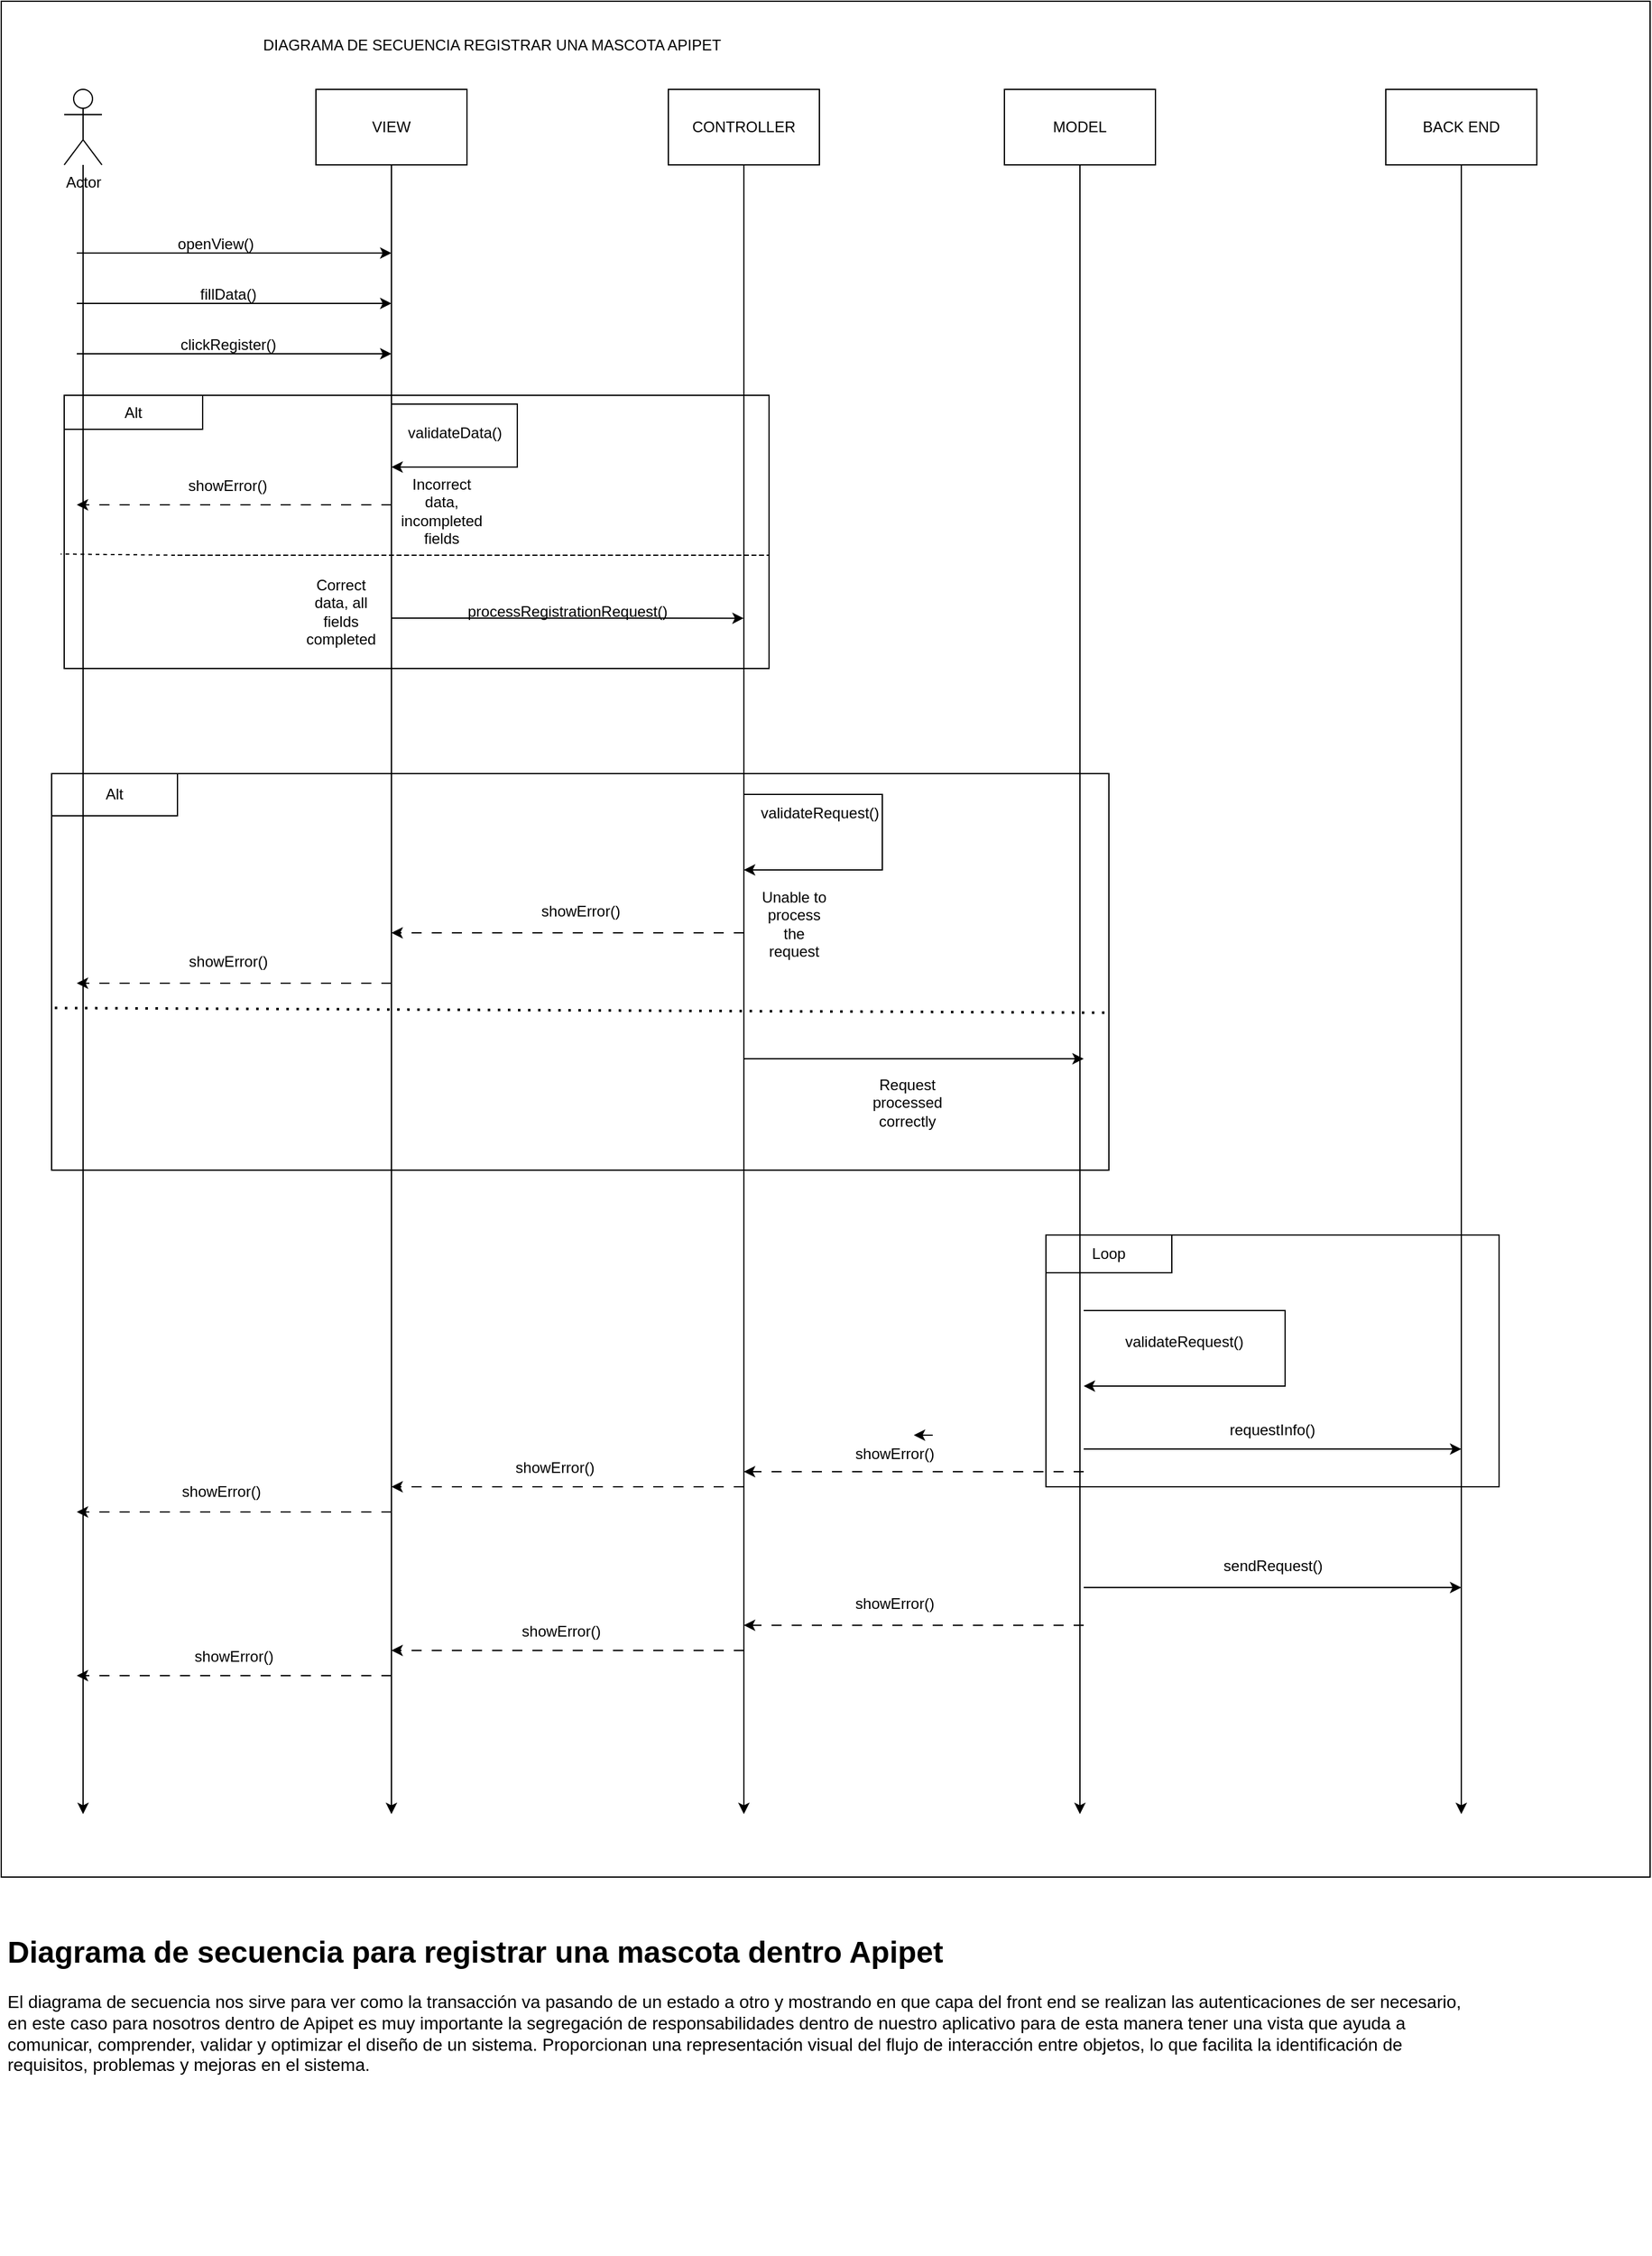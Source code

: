 <mxfile version="21.3.6" type="google">
  <diagram name="Página-1" id="qQ3ZvwbTV_0NkH-8B1U4">
    <mxGraphModel grid="1" page="1" gridSize="10" guides="1" tooltips="1" connect="1" arrows="1" fold="1" pageScale="1" pageWidth="827" pageHeight="1169" math="0" shadow="0">
      <root>
        <mxCell id="0" />
        <mxCell id="1" parent="0" />
        <mxCell id="XSUSN3gJN_IJjp6Y-SoS-2" style="edgeStyle=orthogonalEdgeStyle;rounded=0;orthogonalLoop=1;jettySize=auto;html=1;" edge="1" parent="1" source="XSUSN3gJN_IJjp6Y-SoS-1">
          <mxGeometry relative="1" as="geometry">
            <mxPoint x="95" y="1440" as="targetPoint" />
            <Array as="points">
              <mxPoint x="95" y="585" />
              <mxPoint x="95" y="585" />
            </Array>
          </mxGeometry>
        </mxCell>
        <mxCell id="XSUSN3gJN_IJjp6Y-SoS-1" value="Actor" style="shape=umlActor;verticalLabelPosition=bottom;verticalAlign=top;html=1;outlineConnect=0;" vertex="1" parent="1">
          <mxGeometry x="80" y="70" width="30" height="60" as="geometry" />
        </mxCell>
        <mxCell id="XSUSN3gJN_IJjp6Y-SoS-4" style="edgeStyle=orthogonalEdgeStyle;rounded=0;orthogonalLoop=1;jettySize=auto;html=1;" edge="1" parent="1" source="XSUSN3gJN_IJjp6Y-SoS-3">
          <mxGeometry relative="1" as="geometry">
            <mxPoint x="340" y="1440" as="targetPoint" />
          </mxGeometry>
        </mxCell>
        <mxCell id="XSUSN3gJN_IJjp6Y-SoS-3" value="VIEW" style="rounded=0;whiteSpace=wrap;html=1;" vertex="1" parent="1">
          <mxGeometry x="280" y="70" width="120" height="60" as="geometry" />
        </mxCell>
        <mxCell id="XSUSN3gJN_IJjp6Y-SoS-6" style="edgeStyle=orthogonalEdgeStyle;rounded=0;orthogonalLoop=1;jettySize=auto;html=1;" edge="1" parent="1" source="XSUSN3gJN_IJjp6Y-SoS-5">
          <mxGeometry relative="1" as="geometry">
            <mxPoint x="620" y="1440" as="targetPoint" />
          </mxGeometry>
        </mxCell>
        <mxCell id="XSUSN3gJN_IJjp6Y-SoS-5" value="CONTROLLER" style="rounded=0;whiteSpace=wrap;html=1;" vertex="1" parent="1">
          <mxGeometry x="560" y="70" width="120" height="60" as="geometry" />
        </mxCell>
        <mxCell id="XSUSN3gJN_IJjp6Y-SoS-9" style="edgeStyle=orthogonalEdgeStyle;rounded=0;orthogonalLoop=1;jettySize=auto;html=1;" edge="1" parent="1" source="XSUSN3gJN_IJjp6Y-SoS-7">
          <mxGeometry relative="1" as="geometry">
            <mxPoint x="887" y="1440" as="targetPoint" />
          </mxGeometry>
        </mxCell>
        <mxCell id="XSUSN3gJN_IJjp6Y-SoS-7" value="MODEL" style="rounded=0;whiteSpace=wrap;html=1;" vertex="1" parent="1">
          <mxGeometry x="827" y="70" width="120" height="60" as="geometry" />
        </mxCell>
        <mxCell id="XSUSN3gJN_IJjp6Y-SoS-10" style="edgeStyle=orthogonalEdgeStyle;rounded=0;orthogonalLoop=1;jettySize=auto;html=1;" edge="1" parent="1" source="XSUSN3gJN_IJjp6Y-SoS-8">
          <mxGeometry relative="1" as="geometry">
            <mxPoint x="1190" y="1440" as="targetPoint" />
          </mxGeometry>
        </mxCell>
        <mxCell id="XSUSN3gJN_IJjp6Y-SoS-8" value="BACK END" style="rounded=0;whiteSpace=wrap;html=1;" vertex="1" parent="1">
          <mxGeometry x="1130" y="70" width="120" height="60" as="geometry" />
        </mxCell>
        <mxCell id="XSUSN3gJN_IJjp6Y-SoS-13" value="" style="endArrow=classic;html=1;rounded=0;" edge="1" parent="1">
          <mxGeometry width="50" height="50" relative="1" as="geometry">
            <mxPoint x="90" y="200" as="sourcePoint" />
            <mxPoint x="340" y="200" as="targetPoint" />
          </mxGeometry>
        </mxCell>
        <mxCell id="XSUSN3gJN_IJjp6Y-SoS-14" value="openView()" style="text;html=1;align=center;verticalAlign=middle;resizable=0;points=[];autosize=1;strokeColor=none;fillColor=none;" vertex="1" parent="1">
          <mxGeometry x="160" y="178" width="80" height="30" as="geometry" />
        </mxCell>
        <mxCell id="XSUSN3gJN_IJjp6Y-SoS-15" value="" style="endArrow=classic;html=1;rounded=0;" edge="1" parent="1">
          <mxGeometry width="50" height="50" relative="1" as="geometry">
            <mxPoint x="90" y="240" as="sourcePoint" />
            <mxPoint x="340" y="240" as="targetPoint" />
          </mxGeometry>
        </mxCell>
        <mxCell id="XSUSN3gJN_IJjp6Y-SoS-16" value="fillData()" style="text;html=1;align=center;verticalAlign=middle;resizable=0;points=[];autosize=1;strokeColor=none;fillColor=none;" vertex="1" parent="1">
          <mxGeometry x="175" y="218" width="70" height="30" as="geometry" />
        </mxCell>
        <mxCell id="XSUSN3gJN_IJjp6Y-SoS-17" value="" style="endArrow=classic;html=1;rounded=0;" edge="1" parent="1">
          <mxGeometry width="50" height="50" relative="1" as="geometry">
            <mxPoint x="90" y="280" as="sourcePoint" />
            <mxPoint x="340" y="280" as="targetPoint" />
          </mxGeometry>
        </mxCell>
        <mxCell id="XSUSN3gJN_IJjp6Y-SoS-18" value="clickRegister()" style="text;html=1;align=center;verticalAlign=middle;resizable=0;points=[];autosize=1;strokeColor=none;fillColor=none;" vertex="1" parent="1">
          <mxGeometry x="160" y="258" width="100" height="30" as="geometry" />
        </mxCell>
        <mxCell id="XSUSN3gJN_IJjp6Y-SoS-19" value="" style="endArrow=classic;html=1;rounded=0;" edge="1" parent="1">
          <mxGeometry width="50" height="50" relative="1" as="geometry">
            <mxPoint x="340" y="320" as="sourcePoint" />
            <mxPoint x="340" y="370" as="targetPoint" />
            <Array as="points">
              <mxPoint x="440" y="320" />
              <mxPoint x="440" y="350" />
              <mxPoint x="440" y="370" />
            </Array>
          </mxGeometry>
        </mxCell>
        <mxCell id="XSUSN3gJN_IJjp6Y-SoS-20" value="validateData()" style="text;html=1;align=center;verticalAlign=middle;resizable=0;points=[];autosize=1;strokeColor=none;fillColor=none;" vertex="1" parent="1">
          <mxGeometry x="340" y="328" width="100" height="30" as="geometry" />
        </mxCell>
        <mxCell id="XSUSN3gJN_IJjp6Y-SoS-21" value="" style="rounded=0;whiteSpace=wrap;html=1;fillColor=none;" vertex="1" parent="1">
          <mxGeometry x="80" y="313" width="560" height="217" as="geometry" />
        </mxCell>
        <mxCell id="XSUSN3gJN_IJjp6Y-SoS-22" value="Alt" style="rounded=0;whiteSpace=wrap;html=1;fillColor=none;" vertex="1" parent="1">
          <mxGeometry x="80" y="313" width="110" height="27" as="geometry" />
        </mxCell>
        <mxCell id="XSUSN3gJN_IJjp6Y-SoS-23" value="" style="endArrow=none;html=1;rounded=0;entryX=-0.005;entryY=0.581;entryDx=0;entryDy=0;entryPerimeter=0;dashed=1;" edge="1" parent="1" target="XSUSN3gJN_IJjp6Y-SoS-21">
          <mxGeometry width="50" height="50" relative="1" as="geometry">
            <mxPoint x="170" y="440" as="sourcePoint" />
            <mxPoint x="220" y="390" as="targetPoint" />
            <Array as="points">
              <mxPoint x="370" y="440" />
              <mxPoint x="640" y="440" />
              <mxPoint x="170" y="440" />
            </Array>
          </mxGeometry>
        </mxCell>
        <mxCell id="XSUSN3gJN_IJjp6Y-SoS-24" value="" style="endArrow=classic;html=1;rounded=0;dashed=1;dashPattern=8 8;" edge="1" parent="1">
          <mxGeometry width="50" height="50" relative="1" as="geometry">
            <mxPoint x="340" y="400" as="sourcePoint" />
            <mxPoint x="90" y="400" as="targetPoint" />
          </mxGeometry>
        </mxCell>
        <mxCell id="XSUSN3gJN_IJjp6Y-SoS-25" value="Correct data, all fields completed" style="text;html=1;strokeColor=none;fillColor=none;align=center;verticalAlign=middle;whiteSpace=wrap;rounded=0;" vertex="1" parent="1">
          <mxGeometry x="270" y="470" width="60" height="30" as="geometry" />
        </mxCell>
        <mxCell id="XSUSN3gJN_IJjp6Y-SoS-26" value="Incorrect data, incompleted fields" style="text;html=1;strokeColor=none;fillColor=none;align=center;verticalAlign=middle;whiteSpace=wrap;rounded=0;" vertex="1" parent="1">
          <mxGeometry x="350" y="390" width="60" height="30" as="geometry" />
        </mxCell>
        <mxCell id="XSUSN3gJN_IJjp6Y-SoS-27" value="showError()" style="text;html=1;strokeColor=none;fillColor=none;align=center;verticalAlign=middle;whiteSpace=wrap;rounded=0;" vertex="1" parent="1">
          <mxGeometry x="180" y="370" width="60" height="30" as="geometry" />
        </mxCell>
        <mxCell id="XSUSN3gJN_IJjp6Y-SoS-28" value="" style="endArrow=classic;html=1;rounded=0;entryX=0.964;entryY=0.816;entryDx=0;entryDy=0;entryPerimeter=0;" edge="1" parent="1" target="XSUSN3gJN_IJjp6Y-SoS-21">
          <mxGeometry width="50" height="50" relative="1" as="geometry">
            <mxPoint x="340" y="490" as="sourcePoint" />
            <mxPoint x="590" y="490" as="targetPoint" />
          </mxGeometry>
        </mxCell>
        <mxCell id="XSUSN3gJN_IJjp6Y-SoS-29" value="processRegistrationRequest()" style="text;html=1;strokeColor=none;fillColor=none;align=center;verticalAlign=middle;whiteSpace=wrap;rounded=0;" vertex="1" parent="1">
          <mxGeometry x="450" y="470" width="60" height="30" as="geometry" />
        </mxCell>
        <mxCell id="XSUSN3gJN_IJjp6Y-SoS-31" value="" style="endArrow=classic;html=1;rounded=0;" edge="1" parent="1">
          <mxGeometry width="50" height="50" relative="1" as="geometry">
            <mxPoint x="620" y="630" as="sourcePoint" />
            <mxPoint x="620" y="690" as="targetPoint" />
            <Array as="points">
              <mxPoint x="730" y="630" />
              <mxPoint x="730" y="690" />
            </Array>
          </mxGeometry>
        </mxCell>
        <mxCell id="XSUSN3gJN_IJjp6Y-SoS-32" value="validateRequest()" style="text;html=1;align=center;verticalAlign=middle;resizable=0;points=[];autosize=1;strokeColor=none;fillColor=none;" vertex="1" parent="1">
          <mxGeometry x="620" y="630" width="120" height="30" as="geometry" />
        </mxCell>
        <mxCell id="XSUSN3gJN_IJjp6Y-SoS-34" value="Alt" style="rounded=0;whiteSpace=wrap;html=1;fillColor=none;" vertex="1" parent="1">
          <mxGeometry x="70" y="613.5" width="100" height="33.5" as="geometry" />
        </mxCell>
        <mxCell id="XSUSN3gJN_IJjp6Y-SoS-37" value="Unable to process the request" style="text;html=1;strokeColor=none;fillColor=none;align=center;verticalAlign=middle;whiteSpace=wrap;rounded=0;" vertex="1" parent="1">
          <mxGeometry x="630" y="718" width="60" height="30" as="geometry" />
        </mxCell>
        <mxCell id="XSUSN3gJN_IJjp6Y-SoS-39" value="" style="endArrow=classic;html=1;rounded=0;dashed=1;dashPattern=8 8;" edge="1" parent="1">
          <mxGeometry width="50" height="50" relative="1" as="geometry">
            <mxPoint x="620" y="740" as="sourcePoint" />
            <mxPoint x="340" y="740" as="targetPoint" />
          </mxGeometry>
        </mxCell>
        <mxCell id="XSUSN3gJN_IJjp6Y-SoS-41" value="" style="rounded=0;whiteSpace=wrap;html=1;fillColor=none;" vertex="1" parent="1">
          <mxGeometry x="70" y="613.5" width="840" height="315" as="geometry" />
        </mxCell>
        <mxCell id="XSUSN3gJN_IJjp6Y-SoS-40" value="" style="endArrow=classic;html=1;rounded=0;dashed=1;dashPattern=8 8;" edge="1" parent="1">
          <mxGeometry width="50" height="50" relative="1" as="geometry">
            <mxPoint x="340" y="780" as="sourcePoint" />
            <mxPoint x="90" y="780" as="targetPoint" />
          </mxGeometry>
        </mxCell>
        <mxCell id="XSUSN3gJN_IJjp6Y-SoS-42" value="" style="endArrow=none;dashed=1;html=1;dashPattern=1 3;strokeWidth=2;rounded=0;exitX=0.003;exitY=0.591;exitDx=0;exitDy=0;exitPerimeter=0;entryX=1;entryY=0.603;entryDx=0;entryDy=0;entryPerimeter=0;" edge="1" parent="1" source="XSUSN3gJN_IJjp6Y-SoS-41" target="XSUSN3gJN_IJjp6Y-SoS-41">
          <mxGeometry width="50" height="50" relative="1" as="geometry">
            <mxPoint x="780" y="780" as="sourcePoint" />
            <mxPoint x="830" y="730" as="targetPoint" />
          </mxGeometry>
        </mxCell>
        <mxCell id="XSUSN3gJN_IJjp6Y-SoS-43" value="Request processed correctly" style="text;html=1;strokeColor=none;fillColor=none;align=center;verticalAlign=middle;whiteSpace=wrap;rounded=0;" vertex="1" parent="1">
          <mxGeometry x="720" y="860" width="60" height="30" as="geometry" />
        </mxCell>
        <mxCell id="XSUSN3gJN_IJjp6Y-SoS-44" value="" style="endArrow=classic;html=1;rounded=0;" edge="1" parent="1">
          <mxGeometry width="50" height="50" relative="1" as="geometry">
            <mxPoint x="620" y="840" as="sourcePoint" />
            <mxPoint x="890" y="840" as="targetPoint" />
          </mxGeometry>
        </mxCell>
        <mxCell id="XSUSN3gJN_IJjp6Y-SoS-47" value="showError()" style="text;html=1;align=center;verticalAlign=middle;resizable=0;points=[];autosize=1;strokeColor=none;fillColor=none;" vertex="1" parent="1">
          <mxGeometry x="445" y="708" width="90" height="30" as="geometry" />
        </mxCell>
        <mxCell id="XSUSN3gJN_IJjp6Y-SoS-48" value="showError()" style="text;html=1;align=center;verticalAlign=middle;resizable=0;points=[];autosize=1;strokeColor=none;fillColor=none;" vertex="1" parent="1">
          <mxGeometry x="165" y="748" width="90" height="30" as="geometry" />
        </mxCell>
        <mxCell id="XSUSN3gJN_IJjp6Y-SoS-51" value="" style="endArrow=classic;html=1;rounded=0;" edge="1" parent="1">
          <mxGeometry width="50" height="50" relative="1" as="geometry">
            <mxPoint x="890" y="1040" as="sourcePoint" />
            <mxPoint x="890" y="1100" as="targetPoint" />
            <Array as="points">
              <mxPoint x="1050" y="1040" />
              <mxPoint x="1050" y="1100" />
            </Array>
          </mxGeometry>
        </mxCell>
        <mxCell id="XSUSN3gJN_IJjp6Y-SoS-52" value="validateRequest()" style="text;html=1;strokeColor=none;fillColor=none;align=center;verticalAlign=middle;whiteSpace=wrap;rounded=0;" vertex="1" parent="1">
          <mxGeometry x="940" y="1050" width="60" height="30" as="geometry" />
        </mxCell>
        <mxCell id="XSUSN3gJN_IJjp6Y-SoS-53" value="" style="rounded=0;whiteSpace=wrap;html=1;fillColor=none;" vertex="1" parent="1">
          <mxGeometry x="860" y="980" width="360" height="200" as="geometry" />
        </mxCell>
        <mxCell id="XSUSN3gJN_IJjp6Y-SoS-54" value="Loop" style="rounded=0;whiteSpace=wrap;html=1;fillColor=none;" vertex="1" parent="1">
          <mxGeometry x="860" y="980" width="100" height="30" as="geometry" />
        </mxCell>
        <mxCell id="XSUSN3gJN_IJjp6Y-SoS-55" value="" style="endArrow=classic;html=1;rounded=0;" edge="1" parent="1">
          <mxGeometry width="50" height="50" relative="1" as="geometry">
            <mxPoint x="890" y="1150" as="sourcePoint" />
            <mxPoint x="1190" y="1150" as="targetPoint" />
          </mxGeometry>
        </mxCell>
        <mxCell id="XSUSN3gJN_IJjp6Y-SoS-57" value="requestInfo()" style="text;html=1;strokeColor=none;fillColor=none;align=center;verticalAlign=middle;whiteSpace=wrap;rounded=0;" vertex="1" parent="1">
          <mxGeometry x="1010" y="1120" width="60" height="30" as="geometry" />
        </mxCell>
        <mxCell id="XSUSN3gJN_IJjp6Y-SoS-58" value="" style="endArrow=classic;html=1;rounded=0;dashed=1;dashPattern=8 8;" edge="1" parent="1">
          <mxGeometry width="50" height="50" relative="1" as="geometry">
            <mxPoint x="890" y="1168" as="sourcePoint" />
            <mxPoint x="620" y="1168" as="targetPoint" />
          </mxGeometry>
        </mxCell>
        <mxCell id="XSUSN3gJN_IJjp6Y-SoS-59" value="" style="endArrow=classic;html=1;rounded=0;dashed=1;dashPattern=8 8;" edge="1" parent="1">
          <mxGeometry width="50" height="50" relative="1" as="geometry">
            <mxPoint x="620" y="1180" as="sourcePoint" />
            <mxPoint x="340" y="1180" as="targetPoint" />
          </mxGeometry>
        </mxCell>
        <mxCell id="XSUSN3gJN_IJjp6Y-SoS-60" value="" style="endArrow=classic;html=1;rounded=0;dashed=1;dashPattern=8 8;" edge="1" parent="1">
          <mxGeometry width="50" height="50" relative="1" as="geometry">
            <mxPoint x="340" y="1200" as="sourcePoint" />
            <mxPoint x="90" y="1200" as="targetPoint" />
          </mxGeometry>
        </mxCell>
        <mxCell id="XSUSN3gJN_IJjp6Y-SoS-61" value="showError()" style="text;html=1;strokeColor=none;fillColor=none;align=center;verticalAlign=middle;whiteSpace=wrap;rounded=0;" vertex="1" parent="1">
          <mxGeometry x="710" y="1139" width="60" height="30" as="geometry" />
        </mxCell>
        <mxCell id="XSUSN3gJN_IJjp6Y-SoS-63" value="showError()" style="text;html=1;strokeColor=none;fillColor=none;align=center;verticalAlign=middle;whiteSpace=wrap;rounded=0;" vertex="1" parent="1">
          <mxGeometry x="175" y="1169" width="60" height="30" as="geometry" />
        </mxCell>
        <mxCell id="XSUSN3gJN_IJjp6Y-SoS-64" value="" style="endArrow=classic;html=1;rounded=0;" edge="1" parent="1">
          <mxGeometry width="50" height="50" relative="1" as="geometry">
            <mxPoint x="890" y="1260" as="sourcePoint" />
            <mxPoint x="1190" y="1260" as="targetPoint" />
          </mxGeometry>
        </mxCell>
        <mxCell id="XSUSN3gJN_IJjp6Y-SoS-65" value="sendRequest()" style="text;html=1;align=center;verticalAlign=middle;resizable=0;points=[];autosize=1;strokeColor=none;fillColor=none;" vertex="1" parent="1">
          <mxGeometry x="990" y="1228" width="100" height="30" as="geometry" />
        </mxCell>
        <mxCell id="XSUSN3gJN_IJjp6Y-SoS-69" value="" style="endArrow=classic;html=1;rounded=0;dashed=1;dashPattern=8 8;" edge="1" parent="1">
          <mxGeometry width="50" height="50" relative="1" as="geometry">
            <mxPoint x="890" y="1290" as="sourcePoint" />
            <mxPoint x="620" y="1290" as="targetPoint" />
          </mxGeometry>
        </mxCell>
        <mxCell id="XSUSN3gJN_IJjp6Y-SoS-70" value="" style="endArrow=classic;html=1;rounded=0;dashed=1;dashPattern=8 8;" edge="1" parent="1">
          <mxGeometry width="50" height="50" relative="1" as="geometry">
            <mxPoint x="620" y="1310" as="sourcePoint" />
            <mxPoint x="340" y="1310" as="targetPoint" />
          </mxGeometry>
        </mxCell>
        <mxCell id="XSUSN3gJN_IJjp6Y-SoS-71" value="" style="endArrow=classic;html=1;rounded=0;dashed=1;dashPattern=8 8;" edge="1" parent="1">
          <mxGeometry width="50" height="50" relative="1" as="geometry">
            <mxPoint x="340" y="1330" as="sourcePoint" />
            <mxPoint x="90" y="1330" as="targetPoint" />
          </mxGeometry>
        </mxCell>
        <mxCell id="XSUSN3gJN_IJjp6Y-SoS-72" value="showError()" style="text;html=1;strokeColor=none;fillColor=none;align=center;verticalAlign=middle;whiteSpace=wrap;rounded=0;" vertex="1" parent="1">
          <mxGeometry x="185" y="1300" width="60" height="30" as="geometry" />
        </mxCell>
        <mxCell id="XSUSN3gJN_IJjp6Y-SoS-73" value="showError()" style="text;html=1;strokeColor=none;fillColor=none;align=center;verticalAlign=middle;whiteSpace=wrap;rounded=0;" vertex="1" parent="1">
          <mxGeometry x="440" y="1150" width="60" height="30" as="geometry" />
        </mxCell>
        <mxCell id="XSUSN3gJN_IJjp6Y-SoS-74" value="showError()" style="text;html=1;strokeColor=none;fillColor=none;align=center;verticalAlign=middle;whiteSpace=wrap;rounded=0;" vertex="1" parent="1">
          <mxGeometry x="445" y="1280" width="60" height="30" as="geometry" />
        </mxCell>
        <mxCell id="XSUSN3gJN_IJjp6Y-SoS-75" style="edgeStyle=orthogonalEdgeStyle;rounded=0;orthogonalLoop=1;jettySize=auto;html=1;exitX=1;exitY=0;exitDx=0;exitDy=0;entryX=0.75;entryY=0;entryDx=0;entryDy=0;" edge="1" parent="1" source="XSUSN3gJN_IJjp6Y-SoS-61" target="XSUSN3gJN_IJjp6Y-SoS-61">
          <mxGeometry relative="1" as="geometry" />
        </mxCell>
        <mxCell id="XSUSN3gJN_IJjp6Y-SoS-76" value="showError()" style="text;html=1;strokeColor=none;fillColor=none;align=center;verticalAlign=middle;whiteSpace=wrap;rounded=0;" vertex="1" parent="1">
          <mxGeometry x="710" y="1258" width="60" height="30" as="geometry" />
        </mxCell>
        <mxCell id="XSUSN3gJN_IJjp6Y-SoS-77" value="DIAGRAMA DE SECUENCIA REGISTRAR UNA MASCOTA APIPET" style="text;html=1;strokeColor=none;fillColor=none;align=center;verticalAlign=middle;whiteSpace=wrap;rounded=0;" vertex="1" parent="1">
          <mxGeometry x="70" y="20" width="700" height="30" as="geometry" />
        </mxCell>
        <mxCell id="1Hp-hhedVFftG9pJoYXM-1" value="" style="rounded=0;whiteSpace=wrap;html=1;fillColor=none;" vertex="1" parent="1">
          <mxGeometry x="30" width="1310" height="1490" as="geometry" />
        </mxCell>
        <mxCell id="1Hp-hhedVFftG9pJoYXM-2" value="&lt;h1&gt;Diagrama de secuencia para registrar una mascota dentro Apipet&lt;/h1&gt;&lt;p style=&quot;font-size: 14px;&quot;&gt;El diagrama de secuencia nos sirve para ver como la transacción va pasando de un estado a otro y mostrando en que capa del front end se realizan las autenticaciones de ser necesario, en este caso para nosotros dentro de Apipet es muy importante la segregación de responsabilidades dentro de nuestro aplicativo para de esta manera tener una vista que ayuda a comunicar, comprender, validar y optimizar el diseño de un sistema. Proporcionan una representación visual del flujo de interacción entre objetos, lo que facilita la identificación de requisitos, problemas y mejoras en el sistema.&lt;/p&gt;" style="text;html=1;strokeColor=none;fillColor=none;spacing=5;spacingTop=-20;whiteSpace=wrap;overflow=hidden;rounded=0;" vertex="1" parent="1">
          <mxGeometry x="30" y="1530" width="1179" height="260" as="geometry" />
        </mxCell>
      </root>
    </mxGraphModel>
  </diagram>
</mxfile>
